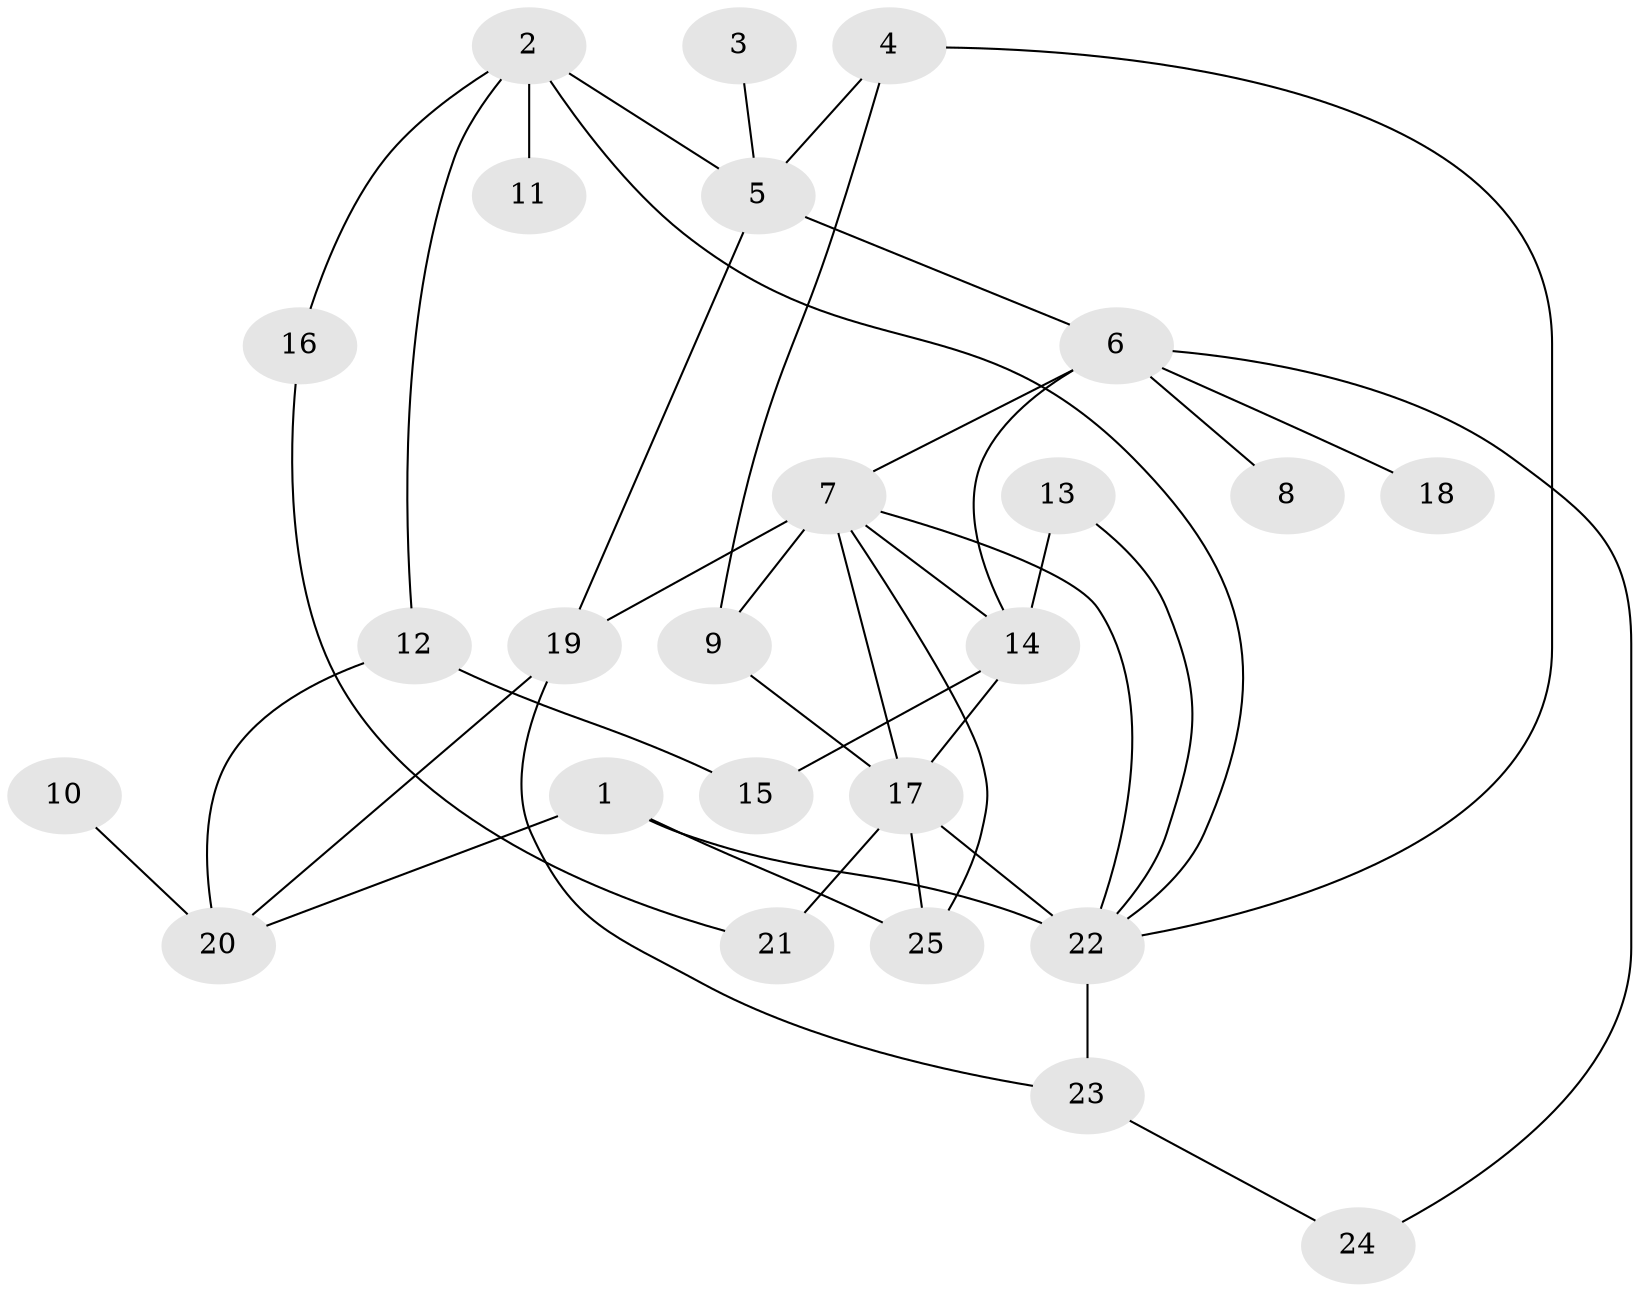 // original degree distribution, {8: 0.02, 7: 0.02, 4: 0.1, 2: 0.32, 3: 0.2, 5: 0.1, 6: 0.04, 1: 0.2}
// Generated by graph-tools (version 1.1) at 2025/49/03/09/25 03:49:25]
// undirected, 25 vertices, 41 edges
graph export_dot {
graph [start="1"]
  node [color=gray90,style=filled];
  1;
  2;
  3;
  4;
  5;
  6;
  7;
  8;
  9;
  10;
  11;
  12;
  13;
  14;
  15;
  16;
  17;
  18;
  19;
  20;
  21;
  22;
  23;
  24;
  25;
  1 -- 20 [weight=1.0];
  1 -- 22 [weight=2.0];
  1 -- 25 [weight=1.0];
  2 -- 5 [weight=1.0];
  2 -- 11 [weight=1.0];
  2 -- 12 [weight=1.0];
  2 -- 16 [weight=1.0];
  2 -- 22 [weight=1.0];
  3 -- 5 [weight=1.0];
  4 -- 5 [weight=1.0];
  4 -- 9 [weight=1.0];
  4 -- 22 [weight=1.0];
  5 -- 6 [weight=1.0];
  5 -- 19 [weight=1.0];
  6 -- 7 [weight=1.0];
  6 -- 8 [weight=1.0];
  6 -- 14 [weight=1.0];
  6 -- 18 [weight=1.0];
  6 -- 24 [weight=1.0];
  7 -- 9 [weight=1.0];
  7 -- 14 [weight=1.0];
  7 -- 17 [weight=1.0];
  7 -- 19 [weight=2.0];
  7 -- 22 [weight=1.0];
  7 -- 25 [weight=1.0];
  9 -- 17 [weight=1.0];
  10 -- 20 [weight=1.0];
  12 -- 15 [weight=1.0];
  12 -- 20 [weight=1.0];
  13 -- 14 [weight=1.0];
  13 -- 22 [weight=1.0];
  14 -- 15 [weight=1.0];
  14 -- 17 [weight=1.0];
  16 -- 21 [weight=1.0];
  17 -- 21 [weight=2.0];
  17 -- 22 [weight=1.0];
  17 -- 25 [weight=1.0];
  19 -- 20 [weight=1.0];
  19 -- 23 [weight=2.0];
  22 -- 23 [weight=2.0];
  23 -- 24 [weight=1.0];
}
